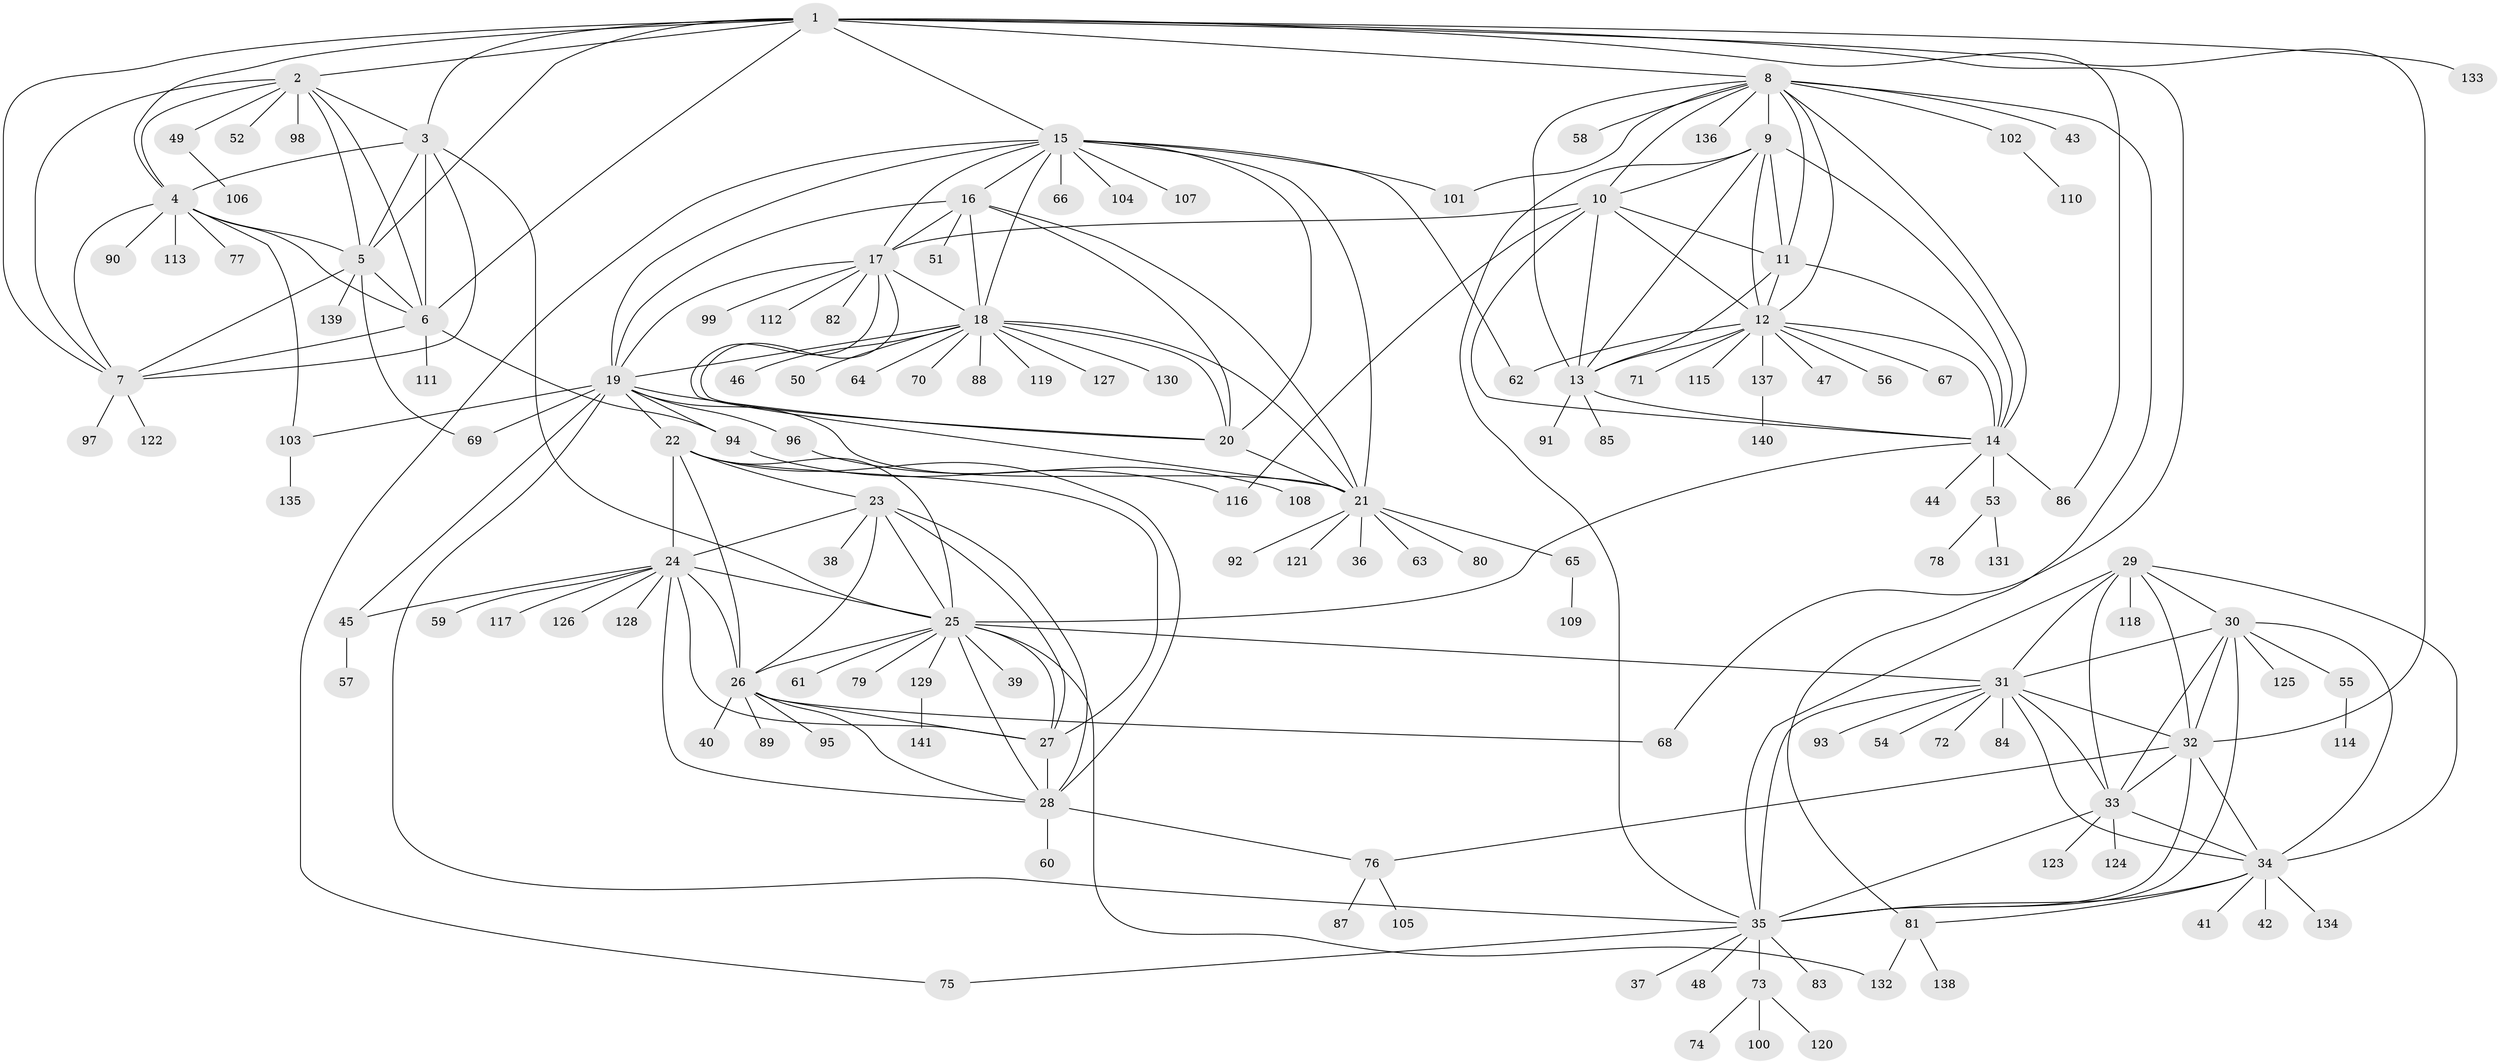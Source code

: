 // Generated by graph-tools (version 1.1) at 2025/16/03/09/25 04:16:03]
// undirected, 141 vertices, 234 edges
graph export_dot {
graph [start="1"]
  node [color=gray90,style=filled];
  1;
  2;
  3;
  4;
  5;
  6;
  7;
  8;
  9;
  10;
  11;
  12;
  13;
  14;
  15;
  16;
  17;
  18;
  19;
  20;
  21;
  22;
  23;
  24;
  25;
  26;
  27;
  28;
  29;
  30;
  31;
  32;
  33;
  34;
  35;
  36;
  37;
  38;
  39;
  40;
  41;
  42;
  43;
  44;
  45;
  46;
  47;
  48;
  49;
  50;
  51;
  52;
  53;
  54;
  55;
  56;
  57;
  58;
  59;
  60;
  61;
  62;
  63;
  64;
  65;
  66;
  67;
  68;
  69;
  70;
  71;
  72;
  73;
  74;
  75;
  76;
  77;
  78;
  79;
  80;
  81;
  82;
  83;
  84;
  85;
  86;
  87;
  88;
  89;
  90;
  91;
  92;
  93;
  94;
  95;
  96;
  97;
  98;
  99;
  100;
  101;
  102;
  103;
  104;
  105;
  106;
  107;
  108;
  109;
  110;
  111;
  112;
  113;
  114;
  115;
  116;
  117;
  118;
  119;
  120;
  121;
  122;
  123;
  124;
  125;
  126;
  127;
  128;
  129;
  130;
  131;
  132;
  133;
  134;
  135;
  136;
  137;
  138;
  139;
  140;
  141;
  1 -- 2;
  1 -- 3;
  1 -- 4;
  1 -- 5;
  1 -- 6;
  1 -- 7;
  1 -- 8;
  1 -- 15;
  1 -- 32;
  1 -- 68;
  1 -- 86;
  1 -- 133;
  2 -- 3;
  2 -- 4;
  2 -- 5;
  2 -- 6;
  2 -- 7;
  2 -- 49;
  2 -- 52;
  2 -- 98;
  3 -- 4;
  3 -- 5;
  3 -- 6;
  3 -- 7;
  3 -- 25;
  4 -- 5;
  4 -- 6;
  4 -- 7;
  4 -- 77;
  4 -- 90;
  4 -- 103;
  4 -- 113;
  5 -- 6;
  5 -- 7;
  5 -- 69;
  5 -- 139;
  6 -- 7;
  6 -- 94;
  6 -- 111;
  7 -- 97;
  7 -- 122;
  8 -- 9;
  8 -- 10;
  8 -- 11;
  8 -- 12;
  8 -- 13;
  8 -- 14;
  8 -- 43;
  8 -- 58;
  8 -- 81;
  8 -- 101;
  8 -- 102;
  8 -- 136;
  9 -- 10;
  9 -- 11;
  9 -- 12;
  9 -- 13;
  9 -- 14;
  9 -- 35;
  10 -- 11;
  10 -- 12;
  10 -- 13;
  10 -- 14;
  10 -- 17;
  10 -- 116;
  11 -- 12;
  11 -- 13;
  11 -- 14;
  12 -- 13;
  12 -- 14;
  12 -- 47;
  12 -- 56;
  12 -- 62;
  12 -- 67;
  12 -- 71;
  12 -- 115;
  12 -- 137;
  13 -- 14;
  13 -- 85;
  13 -- 91;
  14 -- 25;
  14 -- 44;
  14 -- 53;
  14 -- 86;
  15 -- 16;
  15 -- 17;
  15 -- 18;
  15 -- 19;
  15 -- 20;
  15 -- 21;
  15 -- 62;
  15 -- 66;
  15 -- 75;
  15 -- 101;
  15 -- 104;
  15 -- 107;
  16 -- 17;
  16 -- 18;
  16 -- 19;
  16 -- 20;
  16 -- 21;
  16 -- 51;
  17 -- 18;
  17 -- 19;
  17 -- 20;
  17 -- 21;
  17 -- 82;
  17 -- 99;
  17 -- 112;
  18 -- 19;
  18 -- 20;
  18 -- 21;
  18 -- 46;
  18 -- 50;
  18 -- 64;
  18 -- 70;
  18 -- 88;
  18 -- 119;
  18 -- 127;
  18 -- 130;
  19 -- 20;
  19 -- 21;
  19 -- 22;
  19 -- 35;
  19 -- 45;
  19 -- 69;
  19 -- 94;
  19 -- 96;
  19 -- 103;
  20 -- 21;
  21 -- 36;
  21 -- 63;
  21 -- 65;
  21 -- 80;
  21 -- 92;
  21 -- 121;
  22 -- 23;
  22 -- 24;
  22 -- 25;
  22 -- 26;
  22 -- 27;
  22 -- 28;
  23 -- 24;
  23 -- 25;
  23 -- 26;
  23 -- 27;
  23 -- 28;
  23 -- 38;
  24 -- 25;
  24 -- 26;
  24 -- 27;
  24 -- 28;
  24 -- 45;
  24 -- 59;
  24 -- 117;
  24 -- 126;
  24 -- 128;
  25 -- 26;
  25 -- 27;
  25 -- 28;
  25 -- 31;
  25 -- 39;
  25 -- 61;
  25 -- 79;
  25 -- 129;
  25 -- 132;
  26 -- 27;
  26 -- 28;
  26 -- 40;
  26 -- 68;
  26 -- 89;
  26 -- 95;
  27 -- 28;
  28 -- 60;
  28 -- 76;
  29 -- 30;
  29 -- 31;
  29 -- 32;
  29 -- 33;
  29 -- 34;
  29 -- 35;
  29 -- 118;
  30 -- 31;
  30 -- 32;
  30 -- 33;
  30 -- 34;
  30 -- 35;
  30 -- 55;
  30 -- 125;
  31 -- 32;
  31 -- 33;
  31 -- 34;
  31 -- 35;
  31 -- 54;
  31 -- 72;
  31 -- 84;
  31 -- 93;
  32 -- 33;
  32 -- 34;
  32 -- 35;
  32 -- 76;
  33 -- 34;
  33 -- 35;
  33 -- 123;
  33 -- 124;
  34 -- 35;
  34 -- 41;
  34 -- 42;
  34 -- 81;
  34 -- 134;
  35 -- 37;
  35 -- 48;
  35 -- 73;
  35 -- 75;
  35 -- 83;
  45 -- 57;
  49 -- 106;
  53 -- 78;
  53 -- 131;
  55 -- 114;
  65 -- 109;
  73 -- 74;
  73 -- 100;
  73 -- 120;
  76 -- 87;
  76 -- 105;
  81 -- 132;
  81 -- 138;
  94 -- 116;
  96 -- 108;
  102 -- 110;
  103 -- 135;
  129 -- 141;
  137 -- 140;
}
